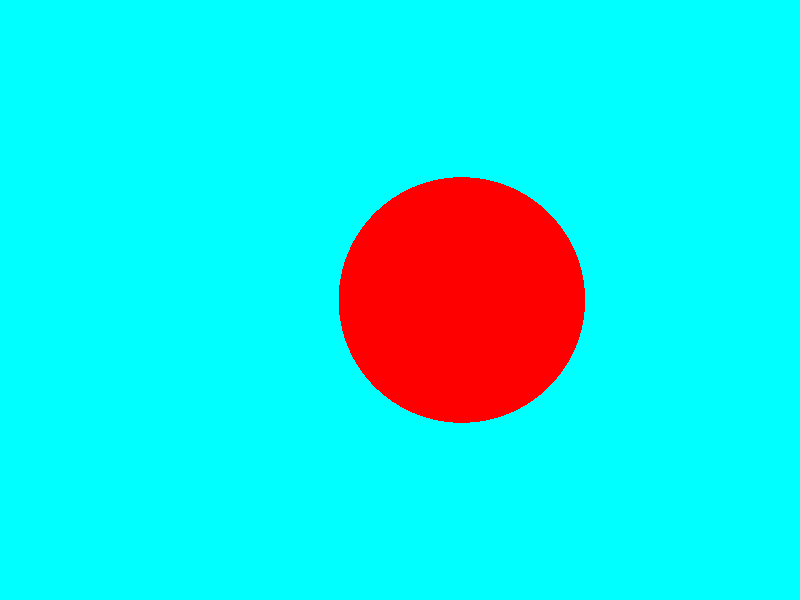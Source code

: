 // -----------------------------------------------------------------------CSG-demo1
// Uebungen zur Constructive Solid Geometry (CSG) 
// Beispiel: eine individuelle Kugel (rechts angeordnet) 

#include "colors.inc"
background { Cyan }
camera {
  location <0, 1, -10>
  look_at <0, 0, 0> 
  angle 36
}
light_source { <500, 500, -1000> White } 

sphere { 0, 1 
  pigment { Red } 
  translate +.5*x 
}
